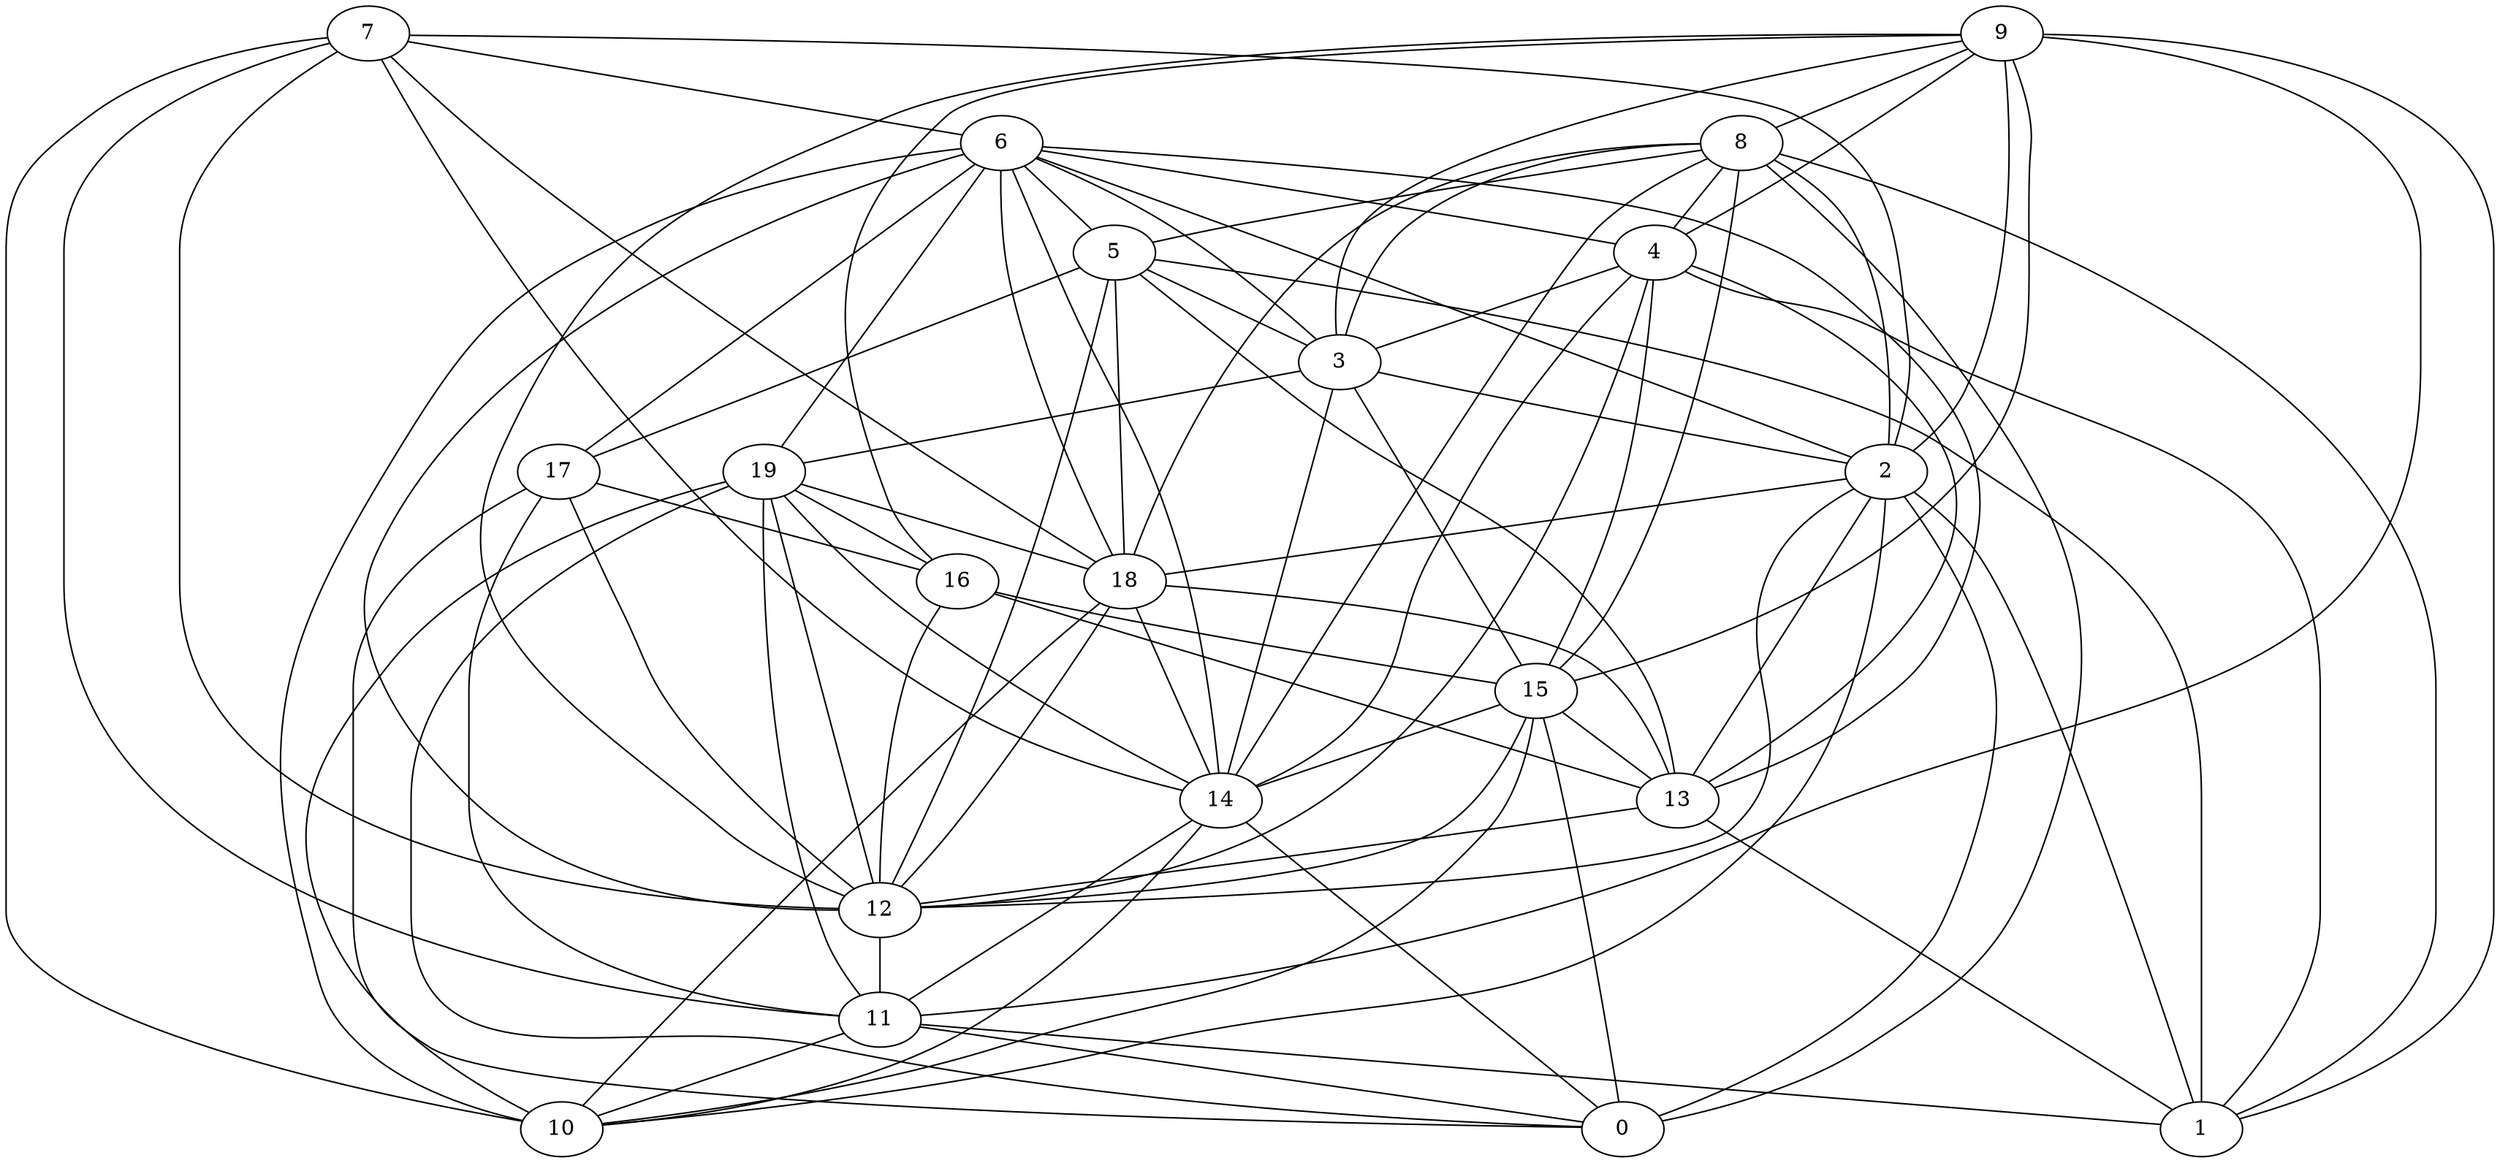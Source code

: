 digraph GG_graph {

subgraph G_graph {
edge [color = black]
"2" -> "0" [dir = none]
"2" -> "10" [dir = none]
"2" -> "12" [dir = none]
"2" -> "13" [dir = none]
"16" -> "12" [dir = none]
"16" -> "15" [dir = none]
"16" -> "13" [dir = none]
"3" -> "15" [dir = none]
"3" -> "19" [dir = none]
"3" -> "2" [dir = none]
"8" -> "3" [dir = none]
"8" -> "5" [dir = none]
"8" -> "18" [dir = none]
"8" -> "15" [dir = none]
"12" -> "11" [dir = none]
"17" -> "11" [dir = none]
"17" -> "12" [dir = none]
"17" -> "16" [dir = none]
"7" -> "10" [dir = none]
"7" -> "2" [dir = none]
"7" -> "11" [dir = none]
"7" -> "14" [dir = none]
"7" -> "12" [dir = none]
"11" -> "10" [dir = none]
"11" -> "1" [dir = none]
"18" -> "12" [dir = none]
"18" -> "14" [dir = none]
"18" -> "13" [dir = none]
"5" -> "12" [dir = none]
"5" -> "3" [dir = none]
"5" -> "1" [dir = none]
"5" -> "18" [dir = none]
"6" -> "14" [dir = none]
"6" -> "13" [dir = none]
"6" -> "17" [dir = none]
"6" -> "3" [dir = none]
"6" -> "10" [dir = none]
"19" -> "16" [dir = none]
"19" -> "12" [dir = none]
"19" -> "14" [dir = none]
"19" -> "18" [dir = none]
"19" -> "0" [dir = none]
"13" -> "1" [dir = none]
"15" -> "10" [dir = none]
"15" -> "12" [dir = none]
"15" -> "14" [dir = none]
"15" -> "13" [dir = none]
"9" -> "1" [dir = none]
"9" -> "8" [dir = none]
"9" -> "12" [dir = none]
"9" -> "4" [dir = none]
"14" -> "0" [dir = none]
"14" -> "10" [dir = none]
"14" -> "11" [dir = none]
"4" -> "12" [dir = none]
"4" -> "3" [dir = none]
"4" -> "14" [dir = none]
"7" -> "18" [dir = none]
"9" -> "3" [dir = none]
"19" -> "10" [dir = none]
"9" -> "15" [dir = none]
"8" -> "1" [dir = none]
"5" -> "13" [dir = none]
"6" -> "2" [dir = none]
"2" -> "1" [dir = none]
"9" -> "2" [dir = none]
"6" -> "4" [dir = none]
"3" -> "14" [dir = none]
"8" -> "4" [dir = none]
"11" -> "0" [dir = none]
"8" -> "0" [dir = none]
"9" -> "11" [dir = none]
"5" -> "17" [dir = none]
"2" -> "18" [dir = none]
"8" -> "2" [dir = none]
"19" -> "11" [dir = none]
"4" -> "1" [dir = none]
"18" -> "10" [dir = none]
"7" -> "6" [dir = none]
"13" -> "12" [dir = none]
"6" -> "19" [dir = none]
"6" -> "18" [dir = none]
"4" -> "13" [dir = none]
"17" -> "0" [dir = none]
"6" -> "5" [dir = none]
"8" -> "14" [dir = none]
"9" -> "16" [dir = none]
"6" -> "12" [dir = none]
"4" -> "15" [dir = none]
"15" -> "0" [dir = none]
}

}
